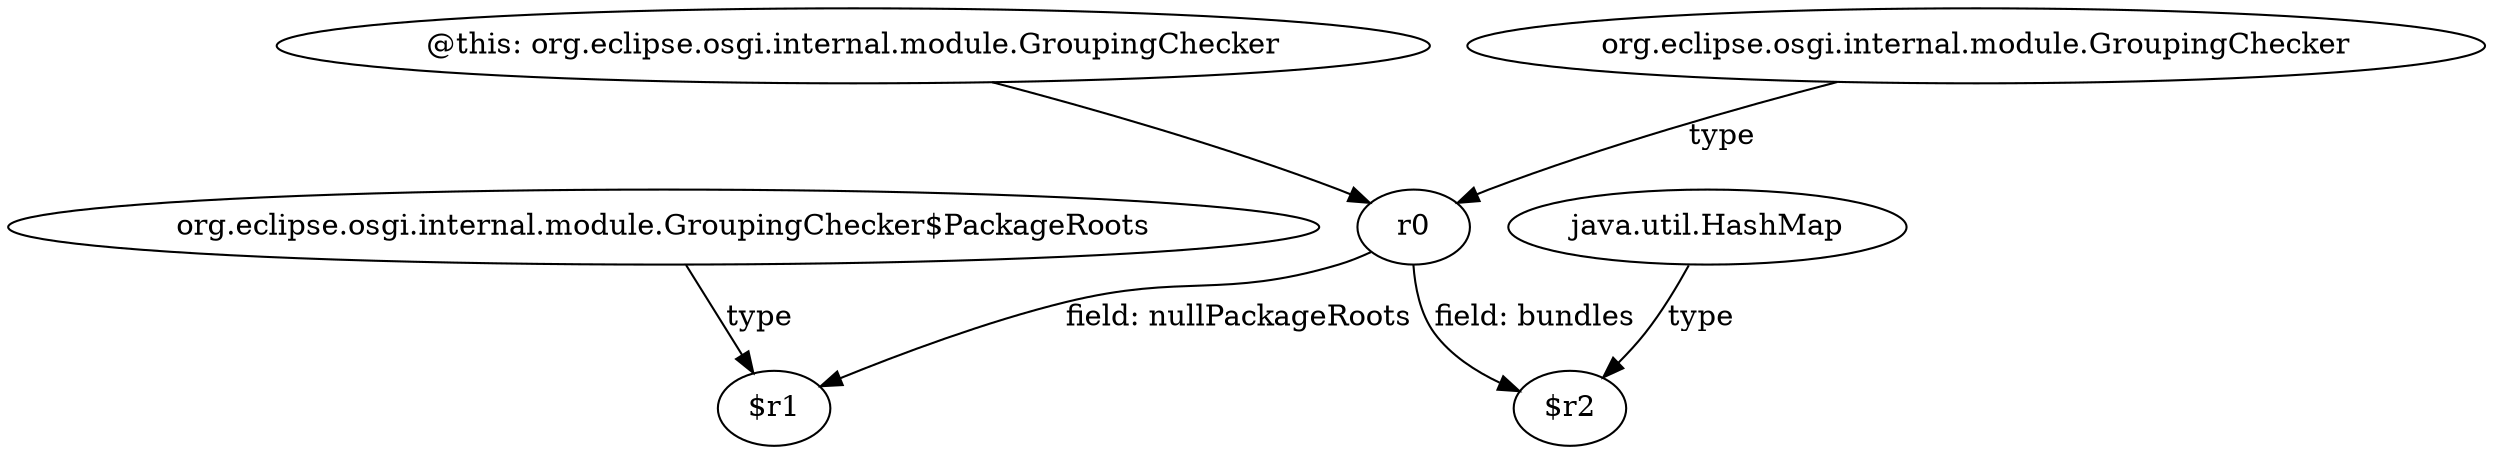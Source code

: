 digraph g {
0[label="r0"]
1[label="$r1"]
0->1[label="field: nullPackageRoots"]
2[label="@this: org.eclipse.osgi.internal.module.GroupingChecker"]
2->0[label=""]
3[label="org.eclipse.osgi.internal.module.GroupingChecker$PackageRoots"]
3->1[label="type"]
4[label="java.util.HashMap"]
5[label="$r2"]
4->5[label="type"]
0->5[label="field: bundles"]
6[label="org.eclipse.osgi.internal.module.GroupingChecker"]
6->0[label="type"]
}